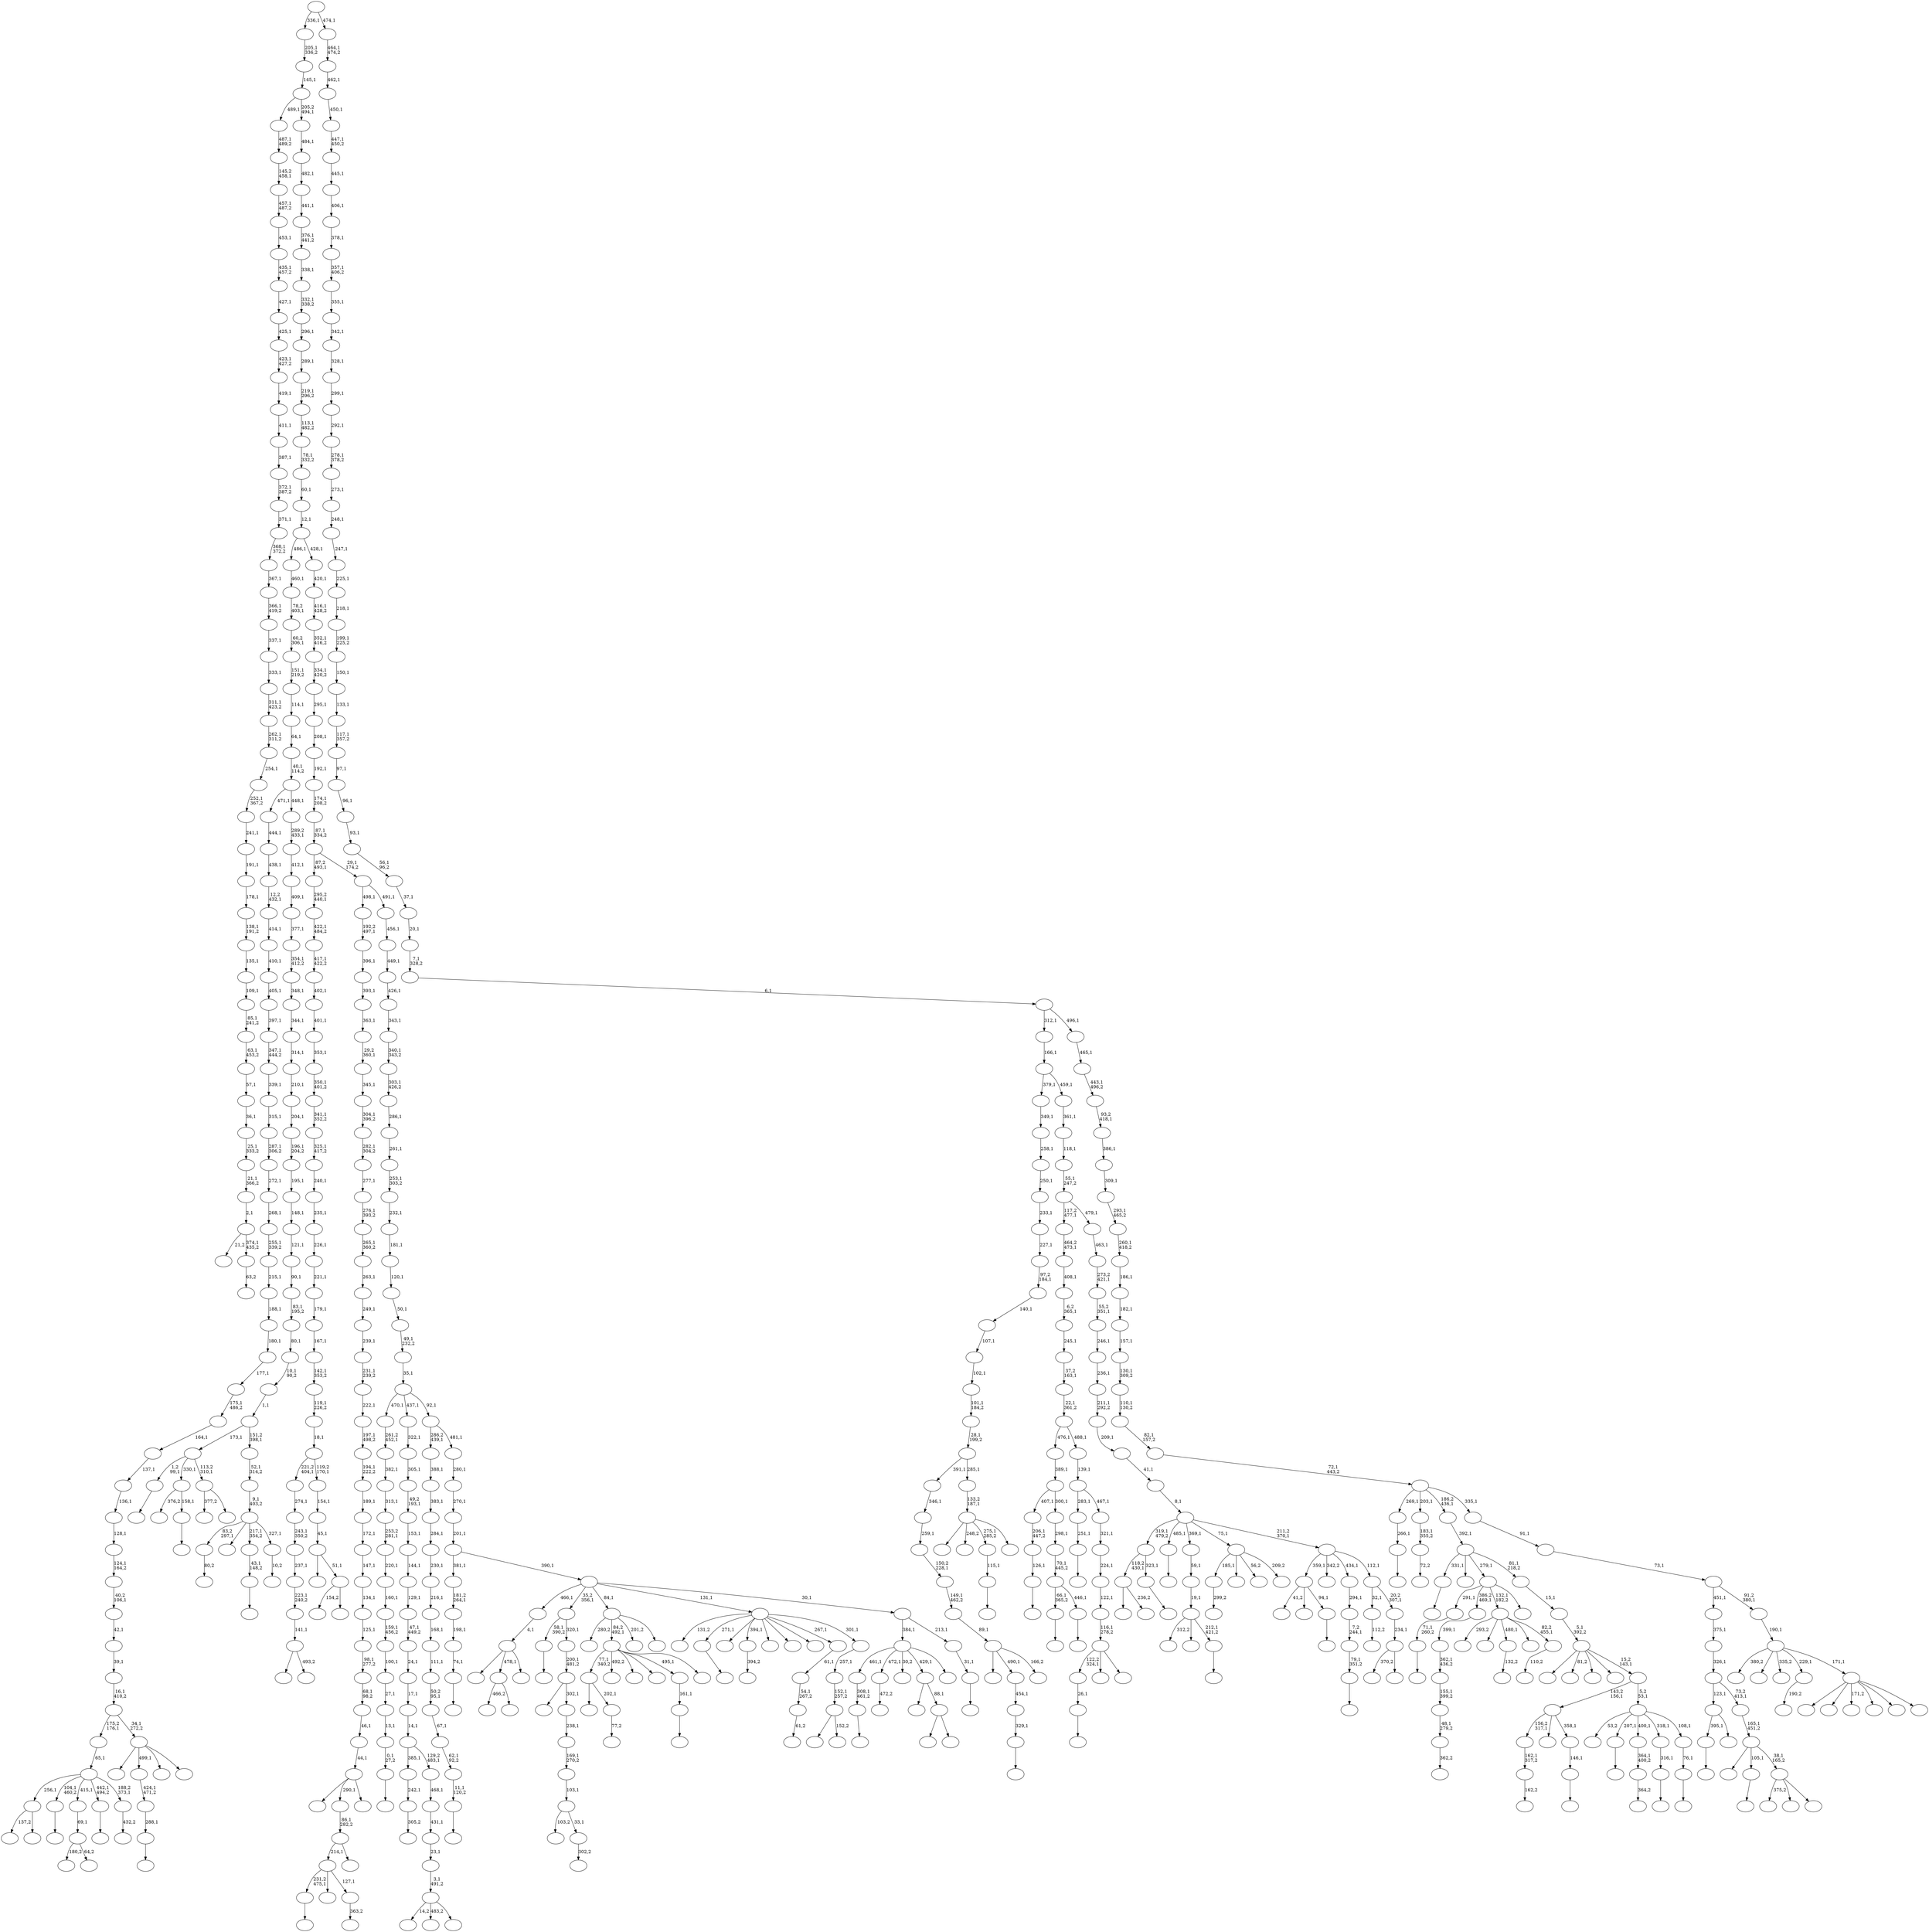 digraph T {
	650 [label=""]
	649 [label=""]
	648 [label=""]
	647 [label=""]
	646 [label=""]
	645 [label=""]
	644 [label=""]
	643 [label=""]
	642 [label=""]
	641 [label=""]
	640 [label=""]
	639 [label=""]
	638 [label=""]
	637 [label=""]
	636 [label=""]
	635 [label=""]
	634 [label=""]
	633 [label=""]
	632 [label=""]
	631 [label=""]
	630 [label=""]
	629 [label=""]
	628 [label=""]
	627 [label=""]
	626 [label=""]
	625 [label=""]
	624 [label=""]
	623 [label=""]
	622 [label=""]
	621 [label=""]
	620 [label=""]
	619 [label=""]
	618 [label=""]
	617 [label=""]
	616 [label=""]
	615 [label=""]
	614 [label=""]
	613 [label=""]
	612 [label=""]
	611 [label=""]
	610 [label=""]
	609 [label=""]
	608 [label=""]
	607 [label=""]
	606 [label=""]
	605 [label=""]
	604 [label=""]
	603 [label=""]
	602 [label=""]
	601 [label=""]
	600 [label=""]
	599 [label=""]
	598 [label=""]
	597 [label=""]
	596 [label=""]
	595 [label=""]
	594 [label=""]
	593 [label=""]
	592 [label=""]
	591 [label=""]
	590 [label=""]
	589 [label=""]
	588 [label=""]
	587 [label=""]
	586 [label=""]
	585 [label=""]
	584 [label=""]
	583 [label=""]
	582 [label=""]
	581 [label=""]
	580 [label=""]
	579 [label=""]
	578 [label=""]
	577 [label=""]
	576 [label=""]
	575 [label=""]
	574 [label=""]
	573 [label=""]
	572 [label=""]
	571 [label=""]
	570 [label=""]
	569 [label=""]
	568 [label=""]
	567 [label=""]
	566 [label=""]
	565 [label=""]
	564 [label=""]
	563 [label=""]
	562 [label=""]
	561 [label=""]
	560 [label=""]
	559 [label=""]
	558 [label=""]
	557 [label=""]
	556 [label=""]
	555 [label=""]
	554 [label=""]
	553 [label=""]
	552 [label=""]
	551 [label=""]
	550 [label=""]
	549 [label=""]
	548 [label=""]
	547 [label=""]
	546 [label=""]
	545 [label=""]
	544 [label=""]
	543 [label=""]
	542 [label=""]
	541 [label=""]
	540 [label=""]
	539 [label=""]
	538 [label=""]
	537 [label=""]
	536 [label=""]
	535 [label=""]
	534 [label=""]
	533 [label=""]
	532 [label=""]
	531 [label=""]
	530 [label=""]
	529 [label=""]
	528 [label=""]
	527 [label=""]
	526 [label=""]
	525 [label=""]
	524 [label=""]
	523 [label=""]
	522 [label=""]
	521 [label=""]
	520 [label=""]
	519 [label=""]
	518 [label=""]
	517 [label=""]
	516 [label=""]
	515 [label=""]
	514 [label=""]
	513 [label=""]
	512 [label=""]
	511 [label=""]
	510 [label=""]
	509 [label=""]
	508 [label=""]
	507 [label=""]
	506 [label=""]
	505 [label=""]
	504 [label=""]
	503 [label=""]
	502 [label=""]
	501 [label=""]
	500 [label=""]
	499 [label=""]
	498 [label=""]
	497 [label=""]
	496 [label=""]
	495 [label=""]
	494 [label=""]
	493 [label=""]
	492 [label=""]
	491 [label=""]
	490 [label=""]
	489 [label=""]
	488 [label=""]
	487 [label=""]
	486 [label=""]
	485 [label=""]
	484 [label=""]
	483 [label=""]
	482 [label=""]
	481 [label=""]
	480 [label=""]
	479 [label=""]
	478 [label=""]
	477 [label=""]
	476 [label=""]
	475 [label=""]
	474 [label=""]
	473 [label=""]
	472 [label=""]
	471 [label=""]
	470 [label=""]
	469 [label=""]
	468 [label=""]
	467 [label=""]
	466 [label=""]
	465 [label=""]
	464 [label=""]
	463 [label=""]
	462 [label=""]
	461 [label=""]
	460 [label=""]
	459 [label=""]
	458 [label=""]
	457 [label=""]
	456 [label=""]
	455 [label=""]
	454 [label=""]
	453 [label=""]
	452 [label=""]
	451 [label=""]
	450 [label=""]
	449 [label=""]
	448 [label=""]
	447 [label=""]
	446 [label=""]
	445 [label=""]
	444 [label=""]
	443 [label=""]
	442 [label=""]
	441 [label=""]
	440 [label=""]
	439 [label=""]
	438 [label=""]
	437 [label=""]
	436 [label=""]
	435 [label=""]
	434 [label=""]
	433 [label=""]
	432 [label=""]
	431 [label=""]
	430 [label=""]
	429 [label=""]
	428 [label=""]
	427 [label=""]
	426 [label=""]
	425 [label=""]
	424 [label=""]
	423 [label=""]
	422 [label=""]
	421 [label=""]
	420 [label=""]
	419 [label=""]
	418 [label=""]
	417 [label=""]
	416 [label=""]
	415 [label=""]
	414 [label=""]
	413 [label=""]
	412 [label=""]
	411 [label=""]
	410 [label=""]
	409 [label=""]
	408 [label=""]
	407 [label=""]
	406 [label=""]
	405 [label=""]
	404 [label=""]
	403 [label=""]
	402 [label=""]
	401 [label=""]
	400 [label=""]
	399 [label=""]
	398 [label=""]
	397 [label=""]
	396 [label=""]
	395 [label=""]
	394 [label=""]
	393 [label=""]
	392 [label=""]
	391 [label=""]
	390 [label=""]
	389 [label=""]
	388 [label=""]
	387 [label=""]
	386 [label=""]
	385 [label=""]
	384 [label=""]
	383 [label=""]
	382 [label=""]
	381 [label=""]
	380 [label=""]
	379 [label=""]
	378 [label=""]
	377 [label=""]
	376 [label=""]
	375 [label=""]
	374 [label=""]
	373 [label=""]
	372 [label=""]
	371 [label=""]
	370 [label=""]
	369 [label=""]
	368 [label=""]
	367 [label=""]
	366 [label=""]
	365 [label=""]
	364 [label=""]
	363 [label=""]
	362 [label=""]
	361 [label=""]
	360 [label=""]
	359 [label=""]
	358 [label=""]
	357 [label=""]
	356 [label=""]
	355 [label=""]
	354 [label=""]
	353 [label=""]
	352 [label=""]
	351 [label=""]
	350 [label=""]
	349 [label=""]
	348 [label=""]
	347 [label=""]
	346 [label=""]
	345 [label=""]
	344 [label=""]
	343 [label=""]
	342 [label=""]
	341 [label=""]
	340 [label=""]
	339 [label=""]
	338 [label=""]
	337 [label=""]
	336 [label=""]
	335 [label=""]
	334 [label=""]
	333 [label=""]
	332 [label=""]
	331 [label=""]
	330 [label=""]
	329 [label=""]
	328 [label=""]
	327 [label=""]
	326 [label=""]
	325 [label=""]
	324 [label=""]
	323 [label=""]
	322 [label=""]
	321 [label=""]
	320 [label=""]
	319 [label=""]
	318 [label=""]
	317 [label=""]
	316 [label=""]
	315 [label=""]
	314 [label=""]
	313 [label=""]
	312 [label=""]
	311 [label=""]
	310 [label=""]
	309 [label=""]
	308 [label=""]
	307 [label=""]
	306 [label=""]
	305 [label=""]
	304 [label=""]
	303 [label=""]
	302 [label=""]
	301 [label=""]
	300 [label=""]
	299 [label=""]
	298 [label=""]
	297 [label=""]
	296 [label=""]
	295 [label=""]
	294 [label=""]
	293 [label=""]
	292 [label=""]
	291 [label=""]
	290 [label=""]
	289 [label=""]
	288 [label=""]
	287 [label=""]
	286 [label=""]
	285 [label=""]
	284 [label=""]
	283 [label=""]
	282 [label=""]
	281 [label=""]
	280 [label=""]
	279 [label=""]
	278 [label=""]
	277 [label=""]
	276 [label=""]
	275 [label=""]
	274 [label=""]
	273 [label=""]
	272 [label=""]
	271 [label=""]
	270 [label=""]
	269 [label=""]
	268 [label=""]
	267 [label=""]
	266 [label=""]
	265 [label=""]
	264 [label=""]
	263 [label=""]
	262 [label=""]
	261 [label=""]
	260 [label=""]
	259 [label=""]
	258 [label=""]
	257 [label=""]
	256 [label=""]
	255 [label=""]
	254 [label=""]
	253 [label=""]
	252 [label=""]
	251 [label=""]
	250 [label=""]
	249 [label=""]
	248 [label=""]
	247 [label=""]
	246 [label=""]
	245 [label=""]
	244 [label=""]
	243 [label=""]
	242 [label=""]
	241 [label=""]
	240 [label=""]
	239 [label=""]
	238 [label=""]
	237 [label=""]
	236 [label=""]
	235 [label=""]
	234 [label=""]
	233 [label=""]
	232 [label=""]
	231 [label=""]
	230 [label=""]
	229 [label=""]
	228 [label=""]
	227 [label=""]
	226 [label=""]
	225 [label=""]
	224 [label=""]
	223 [label=""]
	222 [label=""]
	221 [label=""]
	220 [label=""]
	219 [label=""]
	218 [label=""]
	217 [label=""]
	216 [label=""]
	215 [label=""]
	214 [label=""]
	213 [label=""]
	212 [label=""]
	211 [label=""]
	210 [label=""]
	209 [label=""]
	208 [label=""]
	207 [label=""]
	206 [label=""]
	205 [label=""]
	204 [label=""]
	203 [label=""]
	202 [label=""]
	201 [label=""]
	200 [label=""]
	199 [label=""]
	198 [label=""]
	197 [label=""]
	196 [label=""]
	195 [label=""]
	194 [label=""]
	193 [label=""]
	192 [label=""]
	191 [label=""]
	190 [label=""]
	189 [label=""]
	188 [label=""]
	187 [label=""]
	186 [label=""]
	185 [label=""]
	184 [label=""]
	183 [label=""]
	182 [label=""]
	181 [label=""]
	180 [label=""]
	179 [label=""]
	178 [label=""]
	177 [label=""]
	176 [label=""]
	175 [label=""]
	174 [label=""]
	173 [label=""]
	172 [label=""]
	171 [label=""]
	170 [label=""]
	169 [label=""]
	168 [label=""]
	167 [label=""]
	166 [label=""]
	165 [label=""]
	164 [label=""]
	163 [label=""]
	162 [label=""]
	161 [label=""]
	160 [label=""]
	159 [label=""]
	158 [label=""]
	157 [label=""]
	156 [label=""]
	155 [label=""]
	154 [label=""]
	153 [label=""]
	152 [label=""]
	151 [label=""]
	150 [label=""]
	149 [label=""]
	148 [label=""]
	147 [label=""]
	146 [label=""]
	145 [label=""]
	144 [label=""]
	143 [label=""]
	142 [label=""]
	141 [label=""]
	140 [label=""]
	139 [label=""]
	138 [label=""]
	137 [label=""]
	136 [label=""]
	135 [label=""]
	134 [label=""]
	133 [label=""]
	132 [label=""]
	131 [label=""]
	130 [label=""]
	129 [label=""]
	128 [label=""]
	127 [label=""]
	126 [label=""]
	125 [label=""]
	124 [label=""]
	123 [label=""]
	122 [label=""]
	121 [label=""]
	120 [label=""]
	119 [label=""]
	118 [label=""]
	117 [label=""]
	116 [label=""]
	115 [label=""]
	114 [label=""]
	113 [label=""]
	112 [label=""]
	111 [label=""]
	110 [label=""]
	109 [label=""]
	108 [label=""]
	107 [label=""]
	106 [label=""]
	105 [label=""]
	104 [label=""]
	103 [label=""]
	102 [label=""]
	101 [label=""]
	100 [label=""]
	99 [label=""]
	98 [label=""]
	97 [label=""]
	96 [label=""]
	95 [label=""]
	94 [label=""]
	93 [label=""]
	92 [label=""]
	91 [label=""]
	90 [label=""]
	89 [label=""]
	88 [label=""]
	87 [label=""]
	86 [label=""]
	85 [label=""]
	84 [label=""]
	83 [label=""]
	82 [label=""]
	81 [label=""]
	80 [label=""]
	79 [label=""]
	78 [label=""]
	77 [label=""]
	76 [label=""]
	75 [label=""]
	74 [label=""]
	73 [label=""]
	72 [label=""]
	71 [label=""]
	70 [label=""]
	69 [label=""]
	68 [label=""]
	67 [label=""]
	66 [label=""]
	65 [label=""]
	64 [label=""]
	63 [label=""]
	62 [label=""]
	61 [label=""]
	60 [label=""]
	59 [label=""]
	58 [label=""]
	57 [label=""]
	56 [label=""]
	55 [label=""]
	54 [label=""]
	53 [label=""]
	52 [label=""]
	51 [label=""]
	50 [label=""]
	49 [label=""]
	48 [label=""]
	47 [label=""]
	46 [label=""]
	45 [label=""]
	44 [label=""]
	43 [label=""]
	42 [label=""]
	41 [label=""]
	40 [label=""]
	39 [label=""]
	38 [label=""]
	37 [label=""]
	36 [label=""]
	35 [label=""]
	34 [label=""]
	33 [label=""]
	32 [label=""]
	31 [label=""]
	30 [label=""]
	29 [label=""]
	28 [label=""]
	27 [label=""]
	26 [label=""]
	25 [label=""]
	24 [label=""]
	23 [label=""]
	22 [label=""]
	21 [label=""]
	20 [label=""]
	19 [label=""]
	18 [label=""]
	17 [label=""]
	16 [label=""]
	15 [label=""]
	14 [label=""]
	13 [label=""]
	12 [label=""]
	11 [label=""]
	10 [label=""]
	9 [label=""]
	8 [label=""]
	7 [label=""]
	6 [label=""]
	5 [label=""]
	4 [label=""]
	3 [label=""]
	2 [label=""]
	1 [label=""]
	0 [label=""]
	643 -> 647 [label="137,2"]
	643 -> 644 [label=""]
	641 -> 642 [label="299,2"]
	639 -> 640 [label=""]
	638 -> 639 [label="288,1"]
	637 -> 638 [label="424,1\n471,2"]
	635 -> 636 [label=""]
	634 -> 635 [label="251,1"]
	632 -> 633 [label=""]
	631 -> 632 [label="308,1\n461,2"]
	627 -> 628 [label="162,2"]
	626 -> 627 [label="162,1\n317,2"]
	619 -> 620 [label="77,2"]
	618 -> 649 [label=""]
	618 -> 619 [label="202,1"]
	616 -> 617 [label="80,2"]
	611 -> 612 [label=""]
	607 -> 608 [label=""]
	606 -> 607 [label="11,1\n120,2"]
	605 -> 606 [label="62,1\n92,2"]
	604 -> 605 [label="67,1"]
	603 -> 604 [label="50,2\n95,1"]
	602 -> 603 [label="111,1"]
	601 -> 602 [label="168,1"]
	600 -> 601 [label="216,1"]
	599 -> 600 [label="230,1"]
	598 -> 599 [label="284,1"]
	597 -> 598 [label="383,1"]
	596 -> 597 [label="388,1"]
	592 -> 593 [label="472,2"]
	590 -> 591 [label=""]
	587 -> 588 [label=""]
	586 -> 587 [label="0,1\n27,2"]
	585 -> 586 [label="13,1"]
	584 -> 585 [label="27,1"]
	583 -> 584 [label="100,1"]
	582 -> 583 [label="159,1\n456,2"]
	581 -> 582 [label="160,1"]
	580 -> 581 [label="220,1"]
	579 -> 580 [label="253,2\n281,1"]
	578 -> 579 [label="313,1"]
	577 -> 578 [label="382,1"]
	576 -> 577 [label="261,2\n452,1"]
	574 -> 575 [label=""]
	568 -> 629 [label=""]
	568 -> 569 [label="236,2"]
	566 -> 567 [label=""]
	560 -> 561 [label=""]
	559 -> 560 [label="126,1"]
	558 -> 559 [label="206,1\n447,2"]
	555 -> 556 [label=""]
	554 -> 574 [label="66,1\n365,2"]
	554 -> 555 [label="446,1"]
	553 -> 554 [label="70,1\n445,2"]
	552 -> 553 [label="298,1"]
	551 -> 558 [label="407,1"]
	551 -> 552 [label="300,1"]
	550 -> 551 [label="389,1"]
	546 -> 613 [label="180,2"]
	546 -> 547 [label="64,2"]
	545 -> 546 [label="69,1"]
	543 -> 544 [label="132,2"]
	541 -> 542 [label=""]
	540 -> 541 [label="146,1"]
	539 -> 626 [label="156,2\n317,1"]
	539 -> 595 [label=""]
	539 -> 540 [label="358,1"]
	537 -> 538 [label=""]
	536 -> 537 [label="71,1\n260,2"]
	534 -> 535 [label=""]
	532 -> 533 [label="362,2"]
	531 -> 532 [label="48,1\n279,2"]
	530 -> 531 [label="155,1\n399,2"]
	529 -> 530 [label="362,1\n436,2"]
	528 -> 529 [label="399,1"]
	525 -> 526 [label=""]
	524 -> 525 [label="26,1"]
	520 -> 521 [label="305,2"]
	519 -> 520 [label="242,1"]
	517 -> 518 [label=""]
	514 -> 515 [label=""]
	511 -> 512 [label=""]
	510 -> 568 [label="118,2\n430,1"]
	510 -> 511 [label="323,1"]
	508 -> 509 [label="364,2"]
	507 -> 508 [label="364,1\n400,2"]
	502 -> 563 [label="466,2"]
	502 -> 503 [label=""]
	498 -> 499 [label=""]
	496 -> 497 [label=""]
	495 -> 496 [label="329,1"]
	494 -> 495 [label="454,1"]
	490 -> 491 [label=""]
	489 -> 490 [label="161,1"]
	485 -> 486 [label="432,2"]
	484 -> 643 [label="256,1"]
	484 -> 566 [label="104,1\n460,2"]
	484 -> 545 [label="415,1"]
	484 -> 517 [label="442,1\n494,2"]
	484 -> 485 [label="188,2\n373,1"]
	483 -> 484 [label="65,1"]
	475 -> 505 [label=""]
	475 -> 476 [label="493,2"]
	474 -> 475 [label="141,1"]
	473 -> 474 [label="223,1\n240,2"]
	472 -> 473 [label="237,1"]
	471 -> 472 [label="243,1\n350,2"]
	470 -> 471 [label="274,1"]
	468 -> 589 [label=""]
	468 -> 502 [label="478,1"]
	468 -> 469 [label=""]
	467 -> 468 [label="4,1"]
	465 -> 466 [label=""]
	463 -> 513 [label="14,2"]
	463 -> 487 [label="483,2"]
	463 -> 464 [label=""]
	462 -> 463 [label="3,1\n491,2"]
	461 -> 462 [label="23,1"]
	460 -> 461 [label="431,1"]
	459 -> 460 [label="468,1"]
	458 -> 519 [label="385,1"]
	458 -> 459 [label="129,2\n483,1"]
	457 -> 458 [label="14,1"]
	456 -> 457 [label="17,1"]
	455 -> 456 [label="24,1"]
	454 -> 455 [label="47,1\n449,2"]
	453 -> 454 [label="129,1"]
	452 -> 453 [label="144,1"]
	451 -> 452 [label="153,1"]
	450 -> 451 [label="49,2\n193,1"]
	449 -> 450 [label="305,1"]
	448 -> 449 [label="322,1"]
	445 -> 446 [label="394,2"]
	441 -> 442 [label="63,2"]
	440 -> 624 [label="21,2"]
	440 -> 441 [label="374,1\n435,2"]
	439 -> 440 [label="2,1"]
	438 -> 439 [label="21,1\n366,2"]
	437 -> 438 [label="25,1\n333,2"]
	436 -> 437 [label="36,1"]
	435 -> 436 [label="57,1"]
	434 -> 435 [label="63,1\n453,2"]
	433 -> 434 [label="85,1\n241,2"]
	432 -> 433 [label="109,1"]
	431 -> 432 [label="135,1"]
	430 -> 431 [label="138,1\n191,2"]
	429 -> 430 [label="178,1"]
	428 -> 429 [label="191,1"]
	427 -> 428 [label="241,1"]
	426 -> 427 [label="252,1\n367,2"]
	425 -> 426 [label="254,1"]
	424 -> 425 [label="262,1\n311,2"]
	423 -> 424 [label="311,1\n423,2"]
	422 -> 423 [label="333,1"]
	421 -> 422 [label="337,1"]
	420 -> 421 [label="366,1\n419,2"]
	419 -> 420 [label="367,1"]
	418 -> 419 [label="368,1\n372,2"]
	417 -> 418 [label="371,1"]
	416 -> 417 [label="372,1\n387,2"]
	415 -> 416 [label="387,1"]
	414 -> 415 [label="411,1"]
	413 -> 414 [label="419,1"]
	412 -> 413 [label="423,1\n427,2"]
	411 -> 412 [label="425,1"]
	410 -> 411 [label="427,1"]
	409 -> 410 [label="435,1\n457,2"]
	408 -> 409 [label="453,1"]
	407 -> 408 [label="457,1\n487,2"]
	406 -> 407 [label="145,2\n458,1"]
	405 -> 406 [label="487,1\n489,2"]
	403 -> 514 [label="395,1"]
	403 -> 404 [label=""]
	398 -> 399 [label=""]
	397 -> 646 [label="41,2"]
	397 -> 557 [label=""]
	397 -> 398 [label="94,1"]
	393 -> 394 [label="363,2"]
	392 -> 611 [label="231,2\n475,1"]
	392 -> 443 [label=""]
	392 -> 393 [label="127,1"]
	390 -> 615 [label="154,2"]
	390 -> 391 [label=""]
	389 -> 481 [label=""]
	389 -> 390 [label="51,1"]
	388 -> 389 [label="45,1"]
	387 -> 388 [label="154,1"]
	386 -> 470 [label="221,2\n404,1"]
	386 -> 387 [label="119,2\n170,1"]
	385 -> 386 [label="18,1"]
	384 -> 385 [label="119,1\n226,2"]
	383 -> 384 [label="142,1\n353,2"]
	382 -> 383 [label="167,1"]
	381 -> 382 [label="179,1"]
	380 -> 381 [label="221,1"]
	379 -> 380 [label="226,1"]
	378 -> 379 [label="235,1"]
	377 -> 378 [label="240,1"]
	376 -> 377 [label="325,1\n417,2"]
	375 -> 376 [label="341,1\n352,2"]
	374 -> 375 [label="350,1\n401,2"]
	373 -> 374 [label="353,1"]
	372 -> 373 [label="401,1"]
	371 -> 372 [label="402,1"]
	370 -> 371 [label="417,1\n422,2"]
	369 -> 370 [label="422,1\n484,2"]
	368 -> 369 [label="295,2\n440,1"]
	366 -> 367 [label=""]
	365 -> 366 [label="115,1"]
	362 -> 363 [label=""]
	361 -> 362 [label="316,1"]
	357 -> 358 [label=""]
	356 -> 501 [label="376,2"]
	356 -> 357 [label="158,1"]
	354 -> 355 [label=""]
	352 -> 353 [label=""]
	351 -> 352 [label="79,1\n351,2"]
	350 -> 351 [label="7,2\n244,1"]
	349 -> 350 [label="294,1"]
	347 -> 348 [label=""]
	345 -> 648 [label=""]
	345 -> 637 [label="499,1"]
	345 -> 492 [label=""]
	345 -> 346 [label=""]
	344 -> 483 [label="175,2\n176,1"]
	344 -> 345 [label="34,1\n272,2"]
	343 -> 344 [label="16,1\n410,2"]
	342 -> 343 [label="39,1"]
	341 -> 342 [label="42,1"]
	340 -> 341 [label="40,2\n106,1"]
	339 -> 340 [label="124,1\n164,2"]
	338 -> 339 [label="128,1"]
	337 -> 338 [label="136,1"]
	336 -> 337 [label="137,1"]
	335 -> 336 [label="164,1"]
	334 -> 335 [label="175,1\n486,2"]
	333 -> 334 [label="177,1"]
	332 -> 333 [label="180,1"]
	331 -> 332 [label="188,1"]
	330 -> 331 [label="215,1"]
	329 -> 330 [label="255,1\n339,2"]
	328 -> 329 [label="268,1"]
	327 -> 328 [label="272,1"]
	326 -> 327 [label="287,1\n306,2"]
	325 -> 326 [label="315,1"]
	324 -> 325 [label="339,1"]
	323 -> 324 [label="347,1\n444,2"]
	322 -> 323 [label="397,1"]
	321 -> 322 [label="405,1"]
	320 -> 321 [label="410,1"]
	319 -> 320 [label="414,1"]
	318 -> 319 [label="12,2\n432,1"]
	317 -> 318 [label="438,1"]
	316 -> 317 [label="444,1"]
	314 -> 315 [label="190,2"]
	312 -> 313 [label=""]
	311 -> 312 [label="43,1\n148,2"]
	309 -> 310 [label=""]
	308 -> 625 [label="312,2"]
	308 -> 400 [label=""]
	308 -> 309 [label="212,1\n421,2"]
	307 -> 308 [label="19,1"]
	306 -> 307 [label="59,1"]
	303 -> 304 [label="110,2"]
	302 -> 570 [label="293,2"]
	302 -> 548 [label=""]
	302 -> 543 [label="480,1"]
	302 -> 500 [label=""]
	302 -> 303 [label="82,2\n455,1"]
	300 -> 301 [label=""]
	298 -> 299 [label=""]
	297 -> 298 [label="266,1"]
	295 -> 359 [label=""]
	295 -> 296 [label=""]
	294 -> 564 [label=""]
	294 -> 295 [label="88,1"]
	292 -> 527 [label="377,2"]
	292 -> 293 [label=""]
	291 -> 465 [label="1,2\n99,1"]
	291 -> 356 [label="330,1"]
	291 -> 292 [label="113,2\n310,1"]
	289 -> 290 [label="302,2"]
	288 -> 623 [label="103,2"]
	288 -> 289 [label="33,1"]
	287 -> 288 [label="103,1"]
	286 -> 287 [label="169,1\n270,2"]
	285 -> 286 [label="238,1"]
	284 -> 402 [label=""]
	284 -> 285 [label="302,1"]
	283 -> 284 [label="200,1\n481,2"]
	282 -> 347 [label="58,1\n390,2"]
	282 -> 283 [label="320,1"]
	280 -> 618 [label="77,1\n340,2"]
	280 -> 610 [label="492,2"]
	280 -> 609 [label=""]
	280 -> 573 [label=""]
	280 -> 489 [label="495,1"]
	280 -> 281 [label=""]
	278 -> 631 [label="461,1"]
	278 -> 592 [label="472,1"]
	278 -> 478 [label="30,2"]
	278 -> 294 [label="429,1"]
	278 -> 279 [label=""]
	276 -> 641 [label="185,1"]
	276 -> 447 [label=""]
	276 -> 305 [label="56,2"]
	276 -> 277 [label="209,2"]
	272 -> 614 [label=""]
	272 -> 494 [label="490,1"]
	272 -> 273 [label="166,2"]
	271 -> 272 [label="89,1"]
	270 -> 271 [label="149,1\n462,2"]
	269 -> 270 [label="150,2\n228,1"]
	268 -> 269 [label="259,1"]
	267 -> 268 [label="346,1"]
	265 -> 536 [label="291,1"]
	265 -> 528 [label="386,2\n469,1"]
	265 -> 302 [label="132,1\n182,2"]
	265 -> 266 [label=""]
	263 -> 264 [label="10,2"]
	262 -> 616 [label="83,2\n297,1"]
	262 -> 506 [label=""]
	262 -> 311 [label="217,1\n354,2"]
	262 -> 263 [label="327,1"]
	261 -> 262 [label="9,1\n403,2"]
	260 -> 261 [label="52,1\n314,2"]
	259 -> 291 [label="173,1"]
	259 -> 260 [label="151,2\n398,1"]
	258 -> 259 [label="1,1"]
	257 -> 258 [label="10,1\n90,2"]
	256 -> 257 [label="80,1"]
	255 -> 256 [label="83,1\n195,2"]
	254 -> 255 [label="90,1"]
	253 -> 254 [label="121,1"]
	252 -> 253 [label="148,1"]
	251 -> 252 [label="195,1"]
	250 -> 251 [label="196,1\n204,2"]
	249 -> 250 [label="204,1"]
	248 -> 249 [label="210,1"]
	247 -> 248 [label="314,1"]
	246 -> 247 [label="344,1"]
	245 -> 246 [label="348,1"]
	244 -> 245 [label="354,1\n412,2"]
	243 -> 244 [label="377,1"]
	242 -> 243 [label="409,1"]
	241 -> 242 [label="412,1"]
	240 -> 241 [label="289,2\n433,1"]
	239 -> 316 [label="471,1"]
	239 -> 240 [label="448,1"]
	238 -> 239 [label="40,1\n114,2"]
	237 -> 238 [label="64,1"]
	236 -> 237 [label="114,1"]
	235 -> 236 [label="151,1\n219,2"]
	234 -> 235 [label="60,2\n306,1"]
	233 -> 234 [label="78,2\n403,1"]
	232 -> 233 [label="460,1"]
	229 -> 230 [label=""]
	228 -> 229 [label="74,1"]
	227 -> 228 [label="198,1"]
	226 -> 227 [label="181,2\n264,1"]
	223 -> 224 [label="61,2"]
	222 -> 223 [label="54,1\n267,2"]
	221 -> 222 [label="61,1"]
	219 -> 220 [label="72,2"]
	218 -> 219 [label="183,1\n355,2"]
	216 -> 524 [label="122,2\n324,1"]
	216 -> 395 [label=""]
	216 -> 217 [label=""]
	215 -> 216 [label="116,1\n278,2"]
	214 -> 215 [label="122,1"]
	213 -> 214 [label="224,1"]
	212 -> 213 [label="321,1"]
	211 -> 634 [label="283,1"]
	211 -> 212 [label="467,1"]
	210 -> 211 [label="139,1"]
	209 -> 550 [label="476,1"]
	209 -> 210 [label="488,1"]
	208 -> 209 [label="22,1\n361,2"]
	207 -> 208 [label="37,2\n163,1"]
	206 -> 207 [label="245,1"]
	205 -> 206 [label="6,2\n365,1"]
	204 -> 205 [label="408,1"]
	203 -> 204 [label="464,2\n473,1"]
	201 -> 565 [label="375,2"]
	201 -> 479 [label=""]
	201 -> 202 [label=""]
	200 -> 622 [label=""]
	200 -> 300 [label="105,1"]
	200 -> 201 [label="38,1\n165,2"]
	199 -> 200 [label="165,1\n451,2"]
	198 -> 403 [label="123,1"]
	198 -> 199 [label="73,2\n413,1"]
	197 -> 198 [label="326,1"]
	196 -> 197 [label="375,1"]
	194 -> 444 [label="280,2"]
	194 -> 280 [label="84,2\n492,1"]
	194 -> 274 [label="201,2"]
	194 -> 195 [label=""]
	192 -> 193 [label=""]
	191 -> 192 [label="76,1"]
	190 -> 594 [label="53,2"]
	190 -> 590 [label="207,1"]
	190 -> 507 [label="400,1"]
	190 -> 361 [label="318,1"]
	190 -> 191 [label="108,1"]
	189 -> 539 [label="143,2\n156,1"]
	189 -> 190 [label="5,2\n53,1"]
	188 -> 645 [label=""]
	188 -> 630 [label="81,2"]
	188 -> 488 [label=""]
	188 -> 275 [label=""]
	188 -> 189 [label="15,2\n143,1"]
	187 -> 188 [label="5,1\n392,2"]
	186 -> 187 [label="15,1"]
	185 -> 534 [label="331,1"]
	185 -> 360 [label=""]
	185 -> 265 [label="279,1"]
	185 -> 186 [label="81,1\n218,2"]
	184 -> 185 [label="392,1"]
	182 -> 392 [label="214,1"]
	182 -> 183 [label=""]
	181 -> 182 [label="86,1\n282,2"]
	179 -> 571 [label=""]
	179 -> 504 [label="248,2"]
	179 -> 365 [label="275,1\n285,2"]
	179 -> 180 [label=""]
	178 -> 179 [label="133,2\n187,1"]
	177 -> 267 [label="391,1"]
	177 -> 178 [label="285,1"]
	176 -> 177 [label="28,1\n199,2"]
	175 -> 176 [label="101,1\n184,2"]
	174 -> 175 [label="102,1"]
	173 -> 174 [label="107,1"]
	172 -> 173 [label="140,1"]
	171 -> 172 [label="97,2\n184,1"]
	170 -> 171 [label="227,1"]
	169 -> 170 [label="233,1"]
	168 -> 169 [label="250,1"]
	167 -> 168 [label="258,1"]
	166 -> 167 [label="349,1"]
	164 -> 523 [label=""]
	164 -> 165 [label="152,2"]
	163 -> 164 [label="152,1\n257,2"]
	162 -> 163 [label="257,1"]
	161 -> 621 [label="131,2"]
	161 -> 498 [label="271,1"]
	161 -> 493 [label=""]
	161 -> 445 [label="394,1"]
	161 -> 401 [label=""]
	161 -> 231 [label=""]
	161 -> 225 [label=""]
	161 -> 221 [label="267,1"]
	161 -> 162 [label="301,1"]
	159 -> 482 [label=""]
	159 -> 181 [label="290,1"]
	159 -> 160 [label=""]
	158 -> 159 [label="44,1"]
	157 -> 158 [label="46,1"]
	156 -> 157 [label="68,1\n98,2"]
	155 -> 156 [label="98,1\n277,2"]
	154 -> 155 [label="125,1"]
	153 -> 154 [label="134,1"]
	152 -> 153 [label="147,1"]
	151 -> 152 [label="172,1"]
	150 -> 151 [label="189,1"]
	149 -> 150 [label="194,1\n222,2"]
	148 -> 149 [label="197,1\n498,2"]
	147 -> 148 [label="222,1"]
	146 -> 147 [label="231,1\n239,2"]
	145 -> 146 [label="239,1"]
	144 -> 145 [label="249,1"]
	143 -> 144 [label="263,1"]
	142 -> 143 [label="265,1\n360,2"]
	141 -> 142 [label="276,1\n393,2"]
	140 -> 141 [label="277,1"]
	139 -> 140 [label="282,1\n304,2"]
	138 -> 139 [label="304,1\n396,2"]
	137 -> 138 [label="345,1"]
	136 -> 137 [label="29,2\n360,1"]
	135 -> 136 [label="363,1"]
	134 -> 135 [label="393,1"]
	133 -> 134 [label="396,1"]
	132 -> 133 [label="192,2\n497,1"]
	130 -> 131 [label=""]
	129 -> 130 [label="31,1"]
	128 -> 278 [label="384,1"]
	128 -> 129 [label="213,1"]
	127 -> 467 [label="466,1"]
	127 -> 282 [label="35,2\n356,1"]
	127 -> 194 [label="84,1"]
	127 -> 161 [label="131,1"]
	127 -> 128 [label="30,1"]
	126 -> 226 [label="381,1"]
	126 -> 127 [label="390,1"]
	125 -> 126 [label="201,1"]
	124 -> 125 [label="270,1"]
	123 -> 124 [label="280,1"]
	122 -> 596 [label="286,2\n439,1"]
	122 -> 123 [label="481,1"]
	121 -> 576 [label="470,1"]
	121 -> 448 [label="437,1"]
	121 -> 122 [label="92,1"]
	120 -> 121 [label="35,1"]
	119 -> 120 [label="49,1\n232,2"]
	118 -> 119 [label="50,1"]
	117 -> 118 [label="120,1"]
	116 -> 117 [label="181,1"]
	115 -> 116 [label="232,1"]
	114 -> 115 [label="253,1\n303,2"]
	113 -> 114 [label="261,1"]
	112 -> 113 [label="286,1"]
	111 -> 112 [label="303,1\n426,2"]
	110 -> 111 [label="340,1\n343,2"]
	109 -> 110 [label="343,1"]
	108 -> 109 [label="426,1"]
	107 -> 108 [label="449,1"]
	106 -> 107 [label="456,1"]
	105 -> 132 [label="498,1"]
	105 -> 106 [label="491,1"]
	104 -> 368 [label="87,2\n493,1"]
	104 -> 105 [label="29,1\n174,2"]
	103 -> 104 [label="87,1\n334,2"]
	102 -> 103 [label="174,1\n208,2"]
	101 -> 102 [label="192,1"]
	100 -> 101 [label="208,1"]
	99 -> 100 [label="295,1"]
	98 -> 99 [label="334,1\n420,2"]
	97 -> 98 [label="352,1\n416,2"]
	96 -> 97 [label="416,1\n428,2"]
	95 -> 96 [label="420,1"]
	94 -> 232 [label="486,1"]
	94 -> 95 [label="428,1"]
	93 -> 94 [label="12,1"]
	92 -> 93 [label="60,1"]
	91 -> 92 [label="78,1\n332,2"]
	90 -> 91 [label="113,1\n482,2"]
	89 -> 90 [label="219,1\n296,2"]
	88 -> 89 [label="289,1"]
	87 -> 88 [label="296,1"]
	86 -> 87 [label="332,1\n338,2"]
	85 -> 86 [label="338,1"]
	84 -> 85 [label="376,1\n441,2"]
	83 -> 84 [label="441,1"]
	82 -> 83 [label="482,1"]
	81 -> 82 [label="484,1"]
	80 -> 405 [label="489,1"]
	80 -> 81 [label="205,2\n494,1"]
	79 -> 80 [label="145,1"]
	78 -> 79 [label="205,1\n336,2"]
	76 -> 77 [label="112,2"]
	74 -> 549 [label="370,2"]
	74 -> 75 [label=""]
	73 -> 74 [label="234,1"]
	72 -> 76 [label="32,1"]
	72 -> 73 [label="20,2\n307,1"]
	71 -> 397 [label="359,1"]
	71 -> 396 [label="342,2"]
	71 -> 349 [label="434,1"]
	71 -> 72 [label="112,1"]
	70 -> 510 [label="319,1\n479,2"]
	70 -> 354 [label="485,1"]
	70 -> 306 [label="369,1"]
	70 -> 276 [label="75,1"]
	70 -> 71 [label="211,2\n370,1"]
	69 -> 70 [label="8,1"]
	68 -> 69 [label="41,1"]
	67 -> 68 [label="209,1"]
	66 -> 67 [label="211,1\n292,2"]
	65 -> 66 [label="236,1"]
	64 -> 65 [label="246,1"]
	63 -> 64 [label="55,2\n351,1"]
	62 -> 63 [label="273,2\n421,1"]
	61 -> 62 [label="463,1"]
	60 -> 203 [label="117,2\n477,1"]
	60 -> 61 [label="479,1"]
	59 -> 60 [label="55,1\n247,2"]
	58 -> 59 [label="118,1"]
	57 -> 58 [label="361,1"]
	56 -> 166 [label="379,1"]
	56 -> 57 [label="459,1"]
	55 -> 56 [label="166,1"]
	53 -> 650 [label=""]
	53 -> 572 [label=""]
	53 -> 562 [label="171,2"]
	53 -> 522 [label=""]
	53 -> 477 [label=""]
	53 -> 54 [label=""]
	52 -> 516 [label="380,2"]
	52 -> 480 [label=""]
	52 -> 364 [label="335,2"]
	52 -> 314 [label="229,1"]
	52 -> 53 [label="171,1"]
	51 -> 52 [label="190,1"]
	50 -> 196 [label="451,1"]
	50 -> 51 [label="91,2\n380,1"]
	49 -> 50 [label="73,1"]
	48 -> 49 [label="91,1"]
	47 -> 297 [label="269,1"]
	47 -> 218 [label="203,1"]
	47 -> 184 [label="186,2\n436,1"]
	47 -> 48 [label="335,1"]
	46 -> 47 [label="72,1\n443,2"]
	45 -> 46 [label="82,1\n157,2"]
	44 -> 45 [label="110,1\n130,2"]
	43 -> 44 [label="130,1\n309,2"]
	42 -> 43 [label="157,1"]
	41 -> 42 [label="182,1"]
	40 -> 41 [label="186,1"]
	39 -> 40 [label="260,1\n418,2"]
	38 -> 39 [label="293,1\n465,2"]
	37 -> 38 [label="309,1"]
	36 -> 37 [label="386,1"]
	35 -> 36 [label="93,2\n418,1"]
	34 -> 35 [label="443,1\n496,2"]
	33 -> 34 [label="465,1"]
	32 -> 55 [label="312,1"]
	32 -> 33 [label="496,1"]
	31 -> 32 [label="6,1"]
	30 -> 31 [label="7,1\n328,2"]
	29 -> 30 [label="20,1"]
	28 -> 29 [label="37,1"]
	27 -> 28 [label="56,1\n96,2"]
	26 -> 27 [label="93,1"]
	25 -> 26 [label="96,1"]
	24 -> 25 [label="97,1"]
	23 -> 24 [label="117,1\n357,2"]
	22 -> 23 [label="133,1"]
	21 -> 22 [label="150,1"]
	20 -> 21 [label="199,1\n225,2"]
	19 -> 20 [label="218,1"]
	18 -> 19 [label="225,1"]
	17 -> 18 [label="247,1"]
	16 -> 17 [label="248,1"]
	15 -> 16 [label="273,1"]
	14 -> 15 [label="278,1\n378,2"]
	13 -> 14 [label="292,1"]
	12 -> 13 [label="299,1"]
	11 -> 12 [label="328,1"]
	10 -> 11 [label="342,1"]
	9 -> 10 [label="355,1"]
	8 -> 9 [label="357,1\n406,2"]
	7 -> 8 [label="378,1"]
	6 -> 7 [label="406,1"]
	5 -> 6 [label="445,1"]
	4 -> 5 [label="447,1\n450,2"]
	3 -> 4 [label="450,1"]
	2 -> 3 [label="462,1"]
	1 -> 2 [label="464,1\n474,2"]
	0 -> 78 [label="336,1"]
	0 -> 1 [label="474,1"]
}
